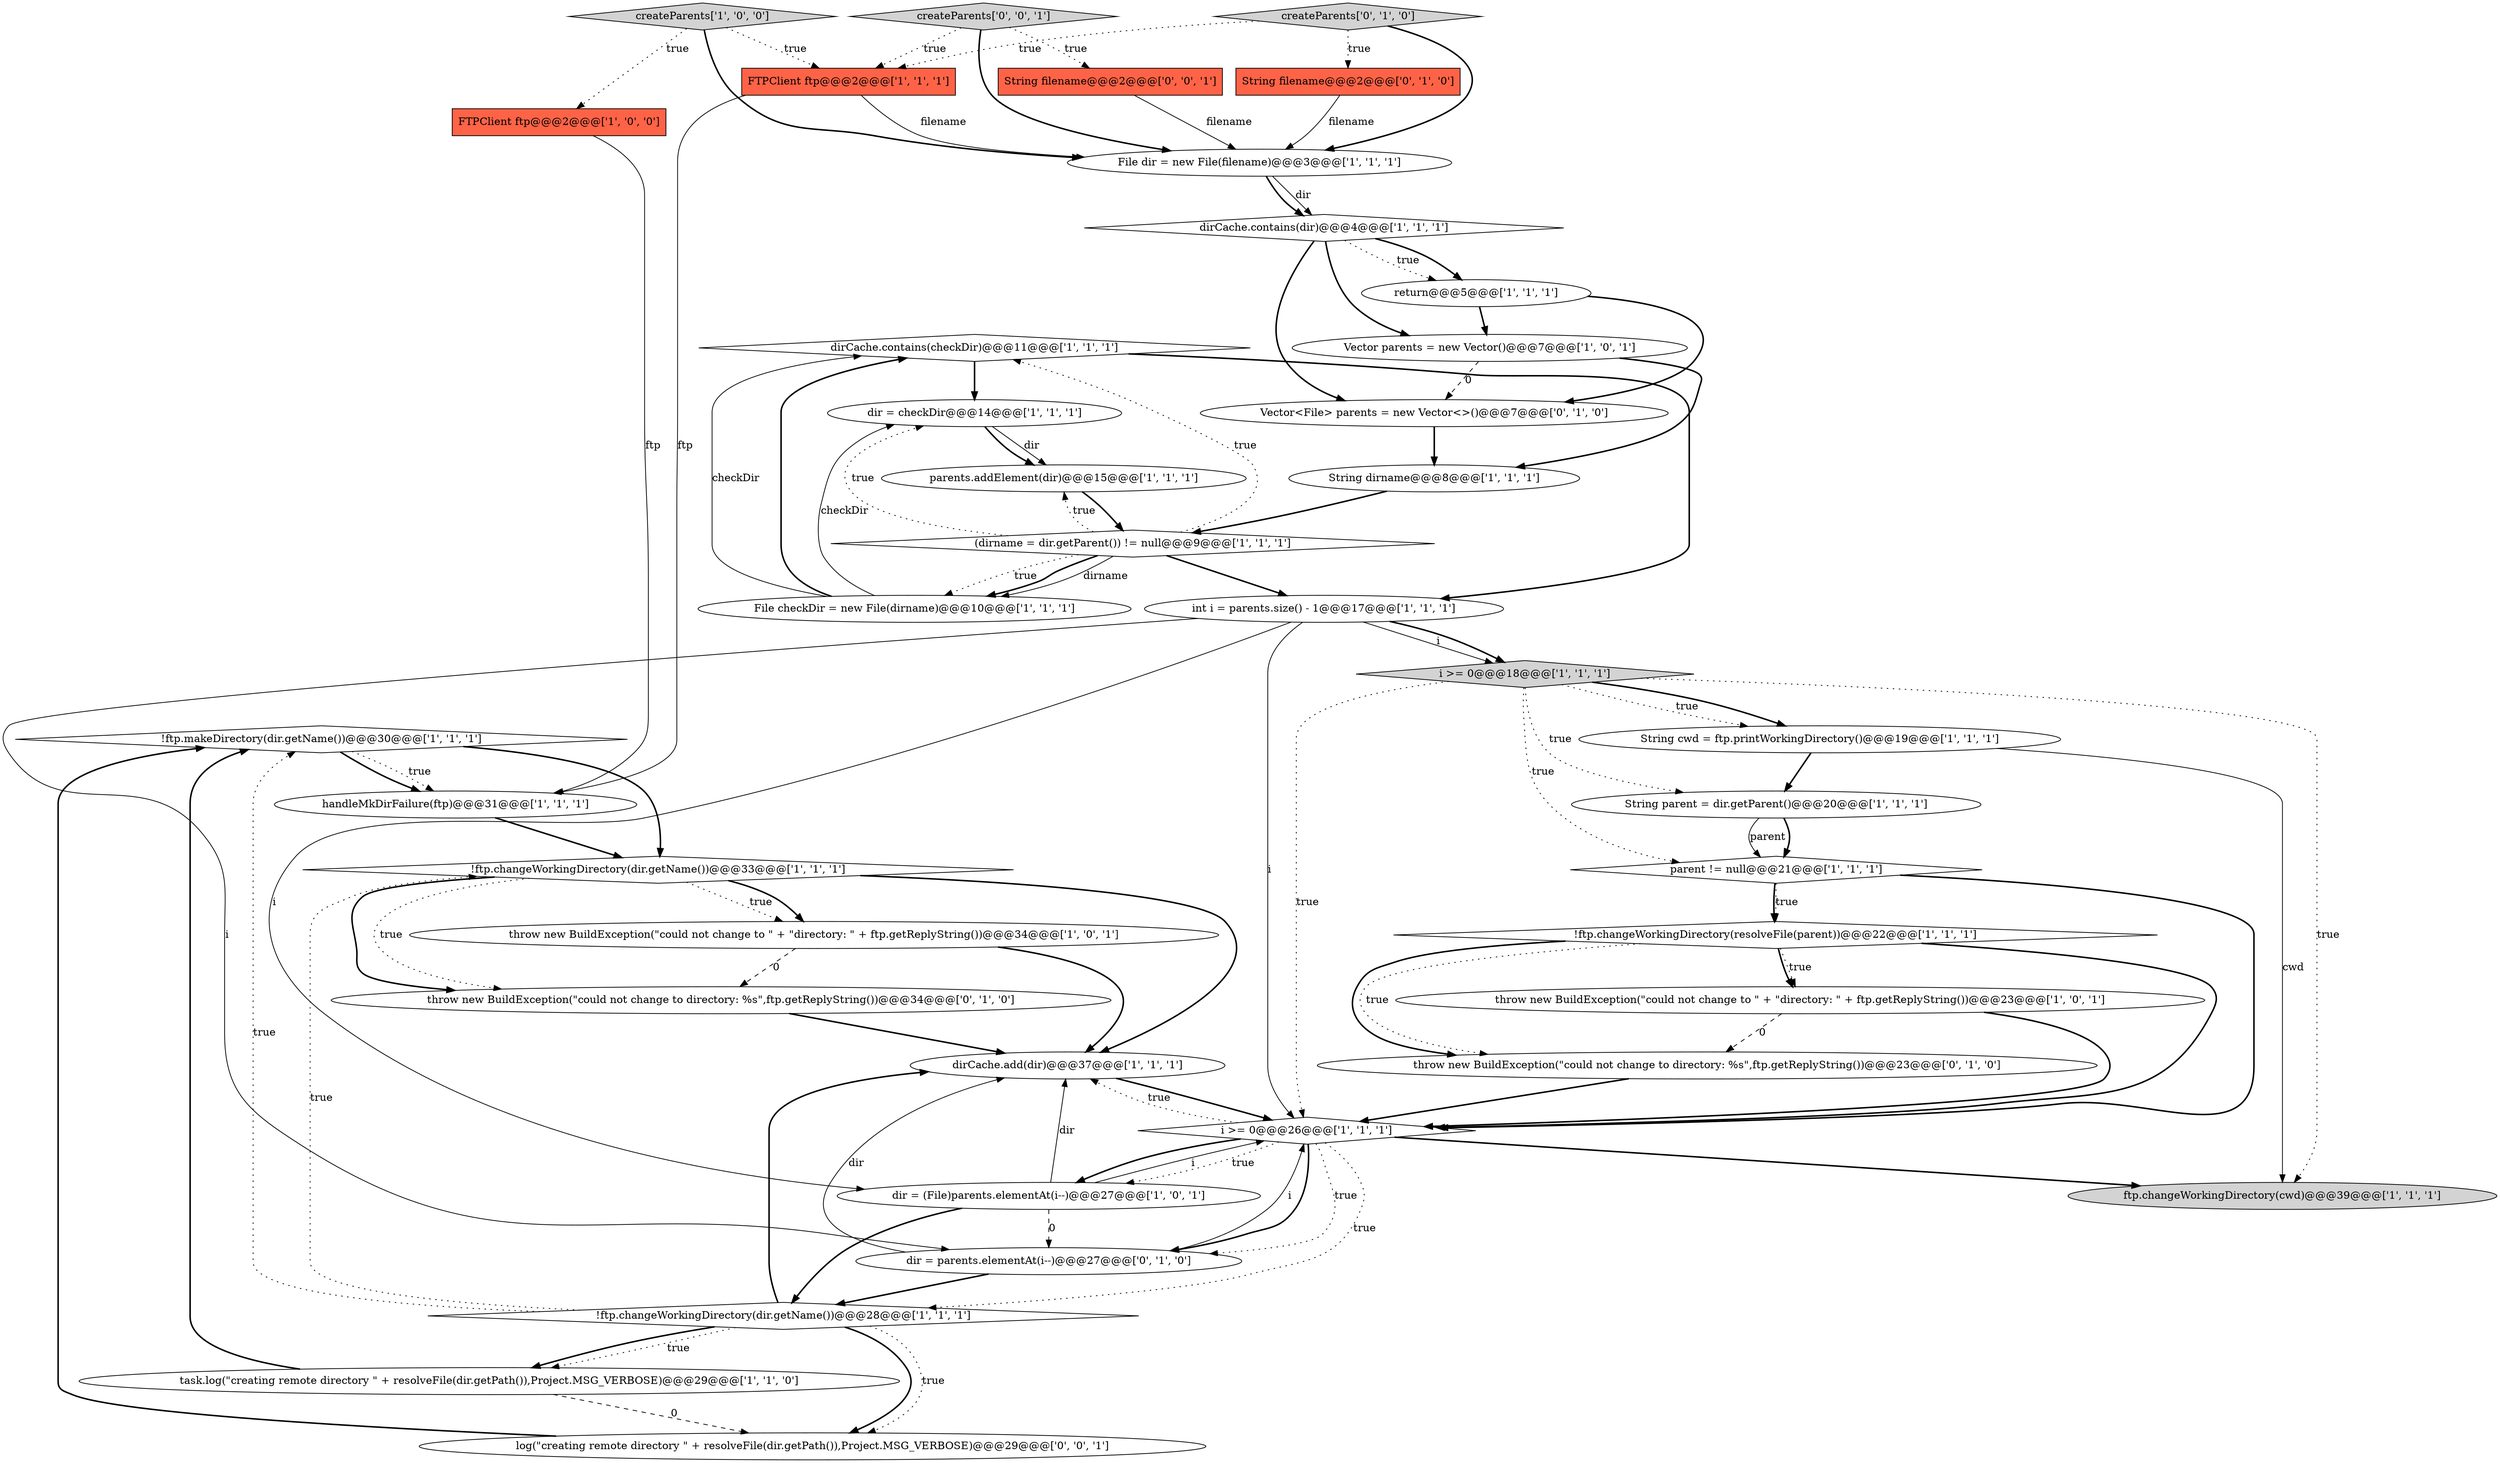 digraph {
16 [style = filled, label = "!ftp.makeDirectory(dir.getName())@@@30@@@['1', '1', '1']", fillcolor = white, shape = diamond image = "AAA0AAABBB1BBB"];
4 [style = filled, label = "File checkDir = new File(dirname)@@@10@@@['1', '1', '1']", fillcolor = white, shape = ellipse image = "AAA0AAABBB1BBB"];
3 [style = filled, label = "i >= 0@@@18@@@['1', '1', '1']", fillcolor = lightgray, shape = diamond image = "AAA0AAABBB1BBB"];
26 [style = filled, label = "!ftp.changeWorkingDirectory(dir.getName())@@@33@@@['1', '1', '1']", fillcolor = white, shape = diamond image = "AAA0AAABBB1BBB"];
30 [style = filled, label = "String filename@@@2@@@['0', '1', '0']", fillcolor = tomato, shape = box image = "AAA0AAABBB2BBB"];
6 [style = filled, label = "String cwd = ftp.printWorkingDirectory()@@@19@@@['1', '1', '1']", fillcolor = white, shape = ellipse image = "AAA0AAABBB1BBB"];
9 [style = filled, label = "ftp.changeWorkingDirectory(cwd)@@@39@@@['1', '1', '1']", fillcolor = lightgray, shape = ellipse image = "AAA0AAABBB1BBB"];
1 [style = filled, label = "int i = parents.size() - 1@@@17@@@['1', '1', '1']", fillcolor = white, shape = ellipse image = "AAA0AAABBB1BBB"];
10 [style = filled, label = "throw new BuildException(\"could not change to \" + \"directory: \" + ftp.getReplyString())@@@34@@@['1', '0', '1']", fillcolor = white, shape = ellipse image = "AAA0AAABBB1BBB"];
31 [style = filled, label = "dir = parents.elementAt(i--)@@@27@@@['0', '1', '0']", fillcolor = white, shape = ellipse image = "AAA1AAABBB2BBB"];
2 [style = filled, label = "handleMkDirFailure(ftp)@@@31@@@['1', '1', '1']", fillcolor = white, shape = ellipse image = "AAA0AAABBB1BBB"];
15 [style = filled, label = "String dirname@@@8@@@['1', '1', '1']", fillcolor = white, shape = ellipse image = "AAA0AAABBB1BBB"];
33 [style = filled, label = "throw new BuildException(\"could not change to directory: %s\",ftp.getReplyString())@@@34@@@['0', '1', '0']", fillcolor = white, shape = ellipse image = "AAA1AAABBB2BBB"];
22 [style = filled, label = "parent != null@@@21@@@['1', '1', '1']", fillcolor = white, shape = diamond image = "AAA0AAABBB1BBB"];
35 [style = filled, label = "createParents['0', '1', '0']", fillcolor = lightgray, shape = diamond image = "AAA0AAABBB2BBB"];
12 [style = filled, label = "Vector parents = new Vector()@@@7@@@['1', '0', '1']", fillcolor = white, shape = ellipse image = "AAA0AAABBB1BBB"];
17 [style = filled, label = "dirCache.add(dir)@@@37@@@['1', '1', '1']", fillcolor = white, shape = ellipse image = "AAA0AAABBB1BBB"];
21 [style = filled, label = "throw new BuildException(\"could not change to \" + \"directory: \" + ftp.getReplyString())@@@23@@@['1', '0', '1']", fillcolor = white, shape = ellipse image = "AAA0AAABBB1BBB"];
7 [style = filled, label = "parents.addElement(dir)@@@15@@@['1', '1', '1']", fillcolor = white, shape = ellipse image = "AAA0AAABBB1BBB"];
14 [style = filled, label = "task.log(\"creating remote directory \" + resolveFile(dir.getPath()),Project.MSG_VERBOSE)@@@29@@@['1', '1', '0']", fillcolor = white, shape = ellipse image = "AAA0AAABBB1BBB"];
11 [style = filled, label = "FTPClient ftp@@@2@@@['1', '0', '0']", fillcolor = tomato, shape = box image = "AAA0AAABBB1BBB"];
38 [style = filled, label = "createParents['0', '0', '1']", fillcolor = lightgray, shape = diamond image = "AAA0AAABBB3BBB"];
25 [style = filled, label = "File dir = new File(filename)@@@3@@@['1', '1', '1']", fillcolor = white, shape = ellipse image = "AAA0AAABBB1BBB"];
8 [style = filled, label = "return@@@5@@@['1', '1', '1']", fillcolor = white, shape = ellipse image = "AAA0AAABBB1BBB"];
18 [style = filled, label = "dirCache.contains(checkDir)@@@11@@@['1', '1', '1']", fillcolor = white, shape = diamond image = "AAA0AAABBB1BBB"];
27 [style = filled, label = "!ftp.changeWorkingDirectory(dir.getName())@@@28@@@['1', '1', '1']", fillcolor = white, shape = diamond image = "AAA0AAABBB1BBB"];
23 [style = filled, label = "FTPClient ftp@@@2@@@['1', '1', '1']", fillcolor = tomato, shape = box image = "AAA0AAABBB1BBB"];
24 [style = filled, label = "!ftp.changeWorkingDirectory(resolveFile(parent))@@@22@@@['1', '1', '1']", fillcolor = white, shape = diamond image = "AAA0AAABBB1BBB"];
36 [style = filled, label = "String filename@@@2@@@['0', '0', '1']", fillcolor = tomato, shape = box image = "AAA0AAABBB3BBB"];
37 [style = filled, label = "log(\"creating remote directory \" + resolveFile(dir.getPath()),Project.MSG_VERBOSE)@@@29@@@['0', '0', '1']", fillcolor = white, shape = ellipse image = "AAA0AAABBB3BBB"];
34 [style = filled, label = "throw new BuildException(\"could not change to directory: %s\",ftp.getReplyString())@@@23@@@['0', '1', '0']", fillcolor = white, shape = ellipse image = "AAA1AAABBB2BBB"];
19 [style = filled, label = "i >= 0@@@26@@@['1', '1', '1']", fillcolor = white, shape = diamond image = "AAA0AAABBB1BBB"];
29 [style = filled, label = "(dirname = dir.getParent()) != null@@@9@@@['1', '1', '1']", fillcolor = white, shape = diamond image = "AAA0AAABBB1BBB"];
0 [style = filled, label = "dirCache.contains(dir)@@@4@@@['1', '1', '1']", fillcolor = white, shape = diamond image = "AAA0AAABBB1BBB"];
20 [style = filled, label = "dir = (File)parents.elementAt(i--)@@@27@@@['1', '0', '1']", fillcolor = white, shape = ellipse image = "AAA0AAABBB1BBB"];
5 [style = filled, label = "createParents['1', '0', '0']", fillcolor = lightgray, shape = diamond image = "AAA0AAABBB1BBB"];
32 [style = filled, label = "Vector<File> parents = new Vector<>()@@@7@@@['0', '1', '0']", fillcolor = white, shape = ellipse image = "AAA1AAABBB2BBB"];
13 [style = filled, label = "dir = checkDir@@@14@@@['1', '1', '1']", fillcolor = white, shape = ellipse image = "AAA0AAABBB1BBB"];
28 [style = filled, label = "String parent = dir.getParent()@@@20@@@['1', '1', '1']", fillcolor = white, shape = ellipse image = "AAA0AAABBB1BBB"];
24->21 [style = bold, label=""];
29->4 [style = solid, label="dirname"];
20->27 [style = bold, label=""];
26->17 [style = bold, label=""];
23->2 [style = solid, label="ftp"];
16->2 [style = dotted, label="true"];
22->24 [style = bold, label=""];
24->34 [style = dotted, label="true"];
18->13 [style = bold, label=""];
33->17 [style = bold, label=""];
38->23 [style = dotted, label="true"];
0->8 [style = bold, label=""];
1->31 [style = solid, label="i"];
3->6 [style = bold, label=""];
26->10 [style = dotted, label="true"];
1->19 [style = solid, label="i"];
6->9 [style = solid, label="cwd"];
28->22 [style = bold, label=""];
10->33 [style = dashed, label="0"];
22->24 [style = dotted, label="true"];
3->6 [style = dotted, label="true"];
7->29 [style = bold, label=""];
21->34 [style = dashed, label="0"];
12->32 [style = dashed, label="0"];
37->16 [style = bold, label=""];
29->4 [style = dotted, label="true"];
35->23 [style = dotted, label="true"];
11->2 [style = solid, label="ftp"];
14->37 [style = dashed, label="0"];
38->25 [style = bold, label=""];
27->16 [style = dotted, label="true"];
5->11 [style = dotted, label="true"];
2->26 [style = bold, label=""];
10->17 [style = bold, label=""];
8->32 [style = bold, label=""];
36->25 [style = solid, label="filename"];
19->20 [style = dotted, label="true"];
16->2 [style = bold, label=""];
0->12 [style = bold, label=""];
27->17 [style = bold, label=""];
31->19 [style = solid, label="i"];
35->25 [style = bold, label=""];
19->17 [style = dotted, label="true"];
20->19 [style = solid, label="i"];
29->1 [style = bold, label=""];
3->9 [style = dotted, label="true"];
4->18 [style = solid, label="checkDir"];
15->29 [style = bold, label=""];
22->19 [style = bold, label=""];
3->22 [style = dotted, label="true"];
14->16 [style = bold, label=""];
6->28 [style = bold, label=""];
13->7 [style = solid, label="dir"];
3->19 [style = dotted, label="true"];
17->19 [style = bold, label=""];
23->25 [style = solid, label="filename"];
26->33 [style = bold, label=""];
27->37 [style = bold, label=""];
4->13 [style = solid, label="checkDir"];
27->26 [style = dotted, label="true"];
38->36 [style = dotted, label="true"];
1->3 [style = solid, label="i"];
21->19 [style = bold, label=""];
29->7 [style = dotted, label="true"];
25->0 [style = solid, label="dir"];
26->33 [style = dotted, label="true"];
28->22 [style = solid, label="parent"];
25->0 [style = bold, label=""];
18->1 [style = bold, label=""];
24->19 [style = bold, label=""];
20->17 [style = solid, label="dir"];
30->25 [style = solid, label="filename"];
4->18 [style = bold, label=""];
27->14 [style = bold, label=""];
13->7 [style = bold, label=""];
29->13 [style = dotted, label="true"];
19->9 [style = bold, label=""];
24->34 [style = bold, label=""];
27->14 [style = dotted, label="true"];
8->12 [style = bold, label=""];
3->28 [style = dotted, label="true"];
16->26 [style = bold, label=""];
0->32 [style = bold, label=""];
0->8 [style = dotted, label="true"];
12->15 [style = bold, label=""];
19->20 [style = bold, label=""];
29->4 [style = bold, label=""];
1->20 [style = solid, label="i"];
26->10 [style = bold, label=""];
24->21 [style = dotted, label="true"];
19->31 [style = dotted, label="true"];
31->17 [style = solid, label="dir"];
1->3 [style = bold, label=""];
29->18 [style = dotted, label="true"];
5->25 [style = bold, label=""];
20->31 [style = dashed, label="0"];
35->30 [style = dotted, label="true"];
19->31 [style = bold, label=""];
34->19 [style = bold, label=""];
32->15 [style = bold, label=""];
19->27 [style = dotted, label="true"];
31->27 [style = bold, label=""];
5->23 [style = dotted, label="true"];
27->37 [style = dotted, label="true"];
}
